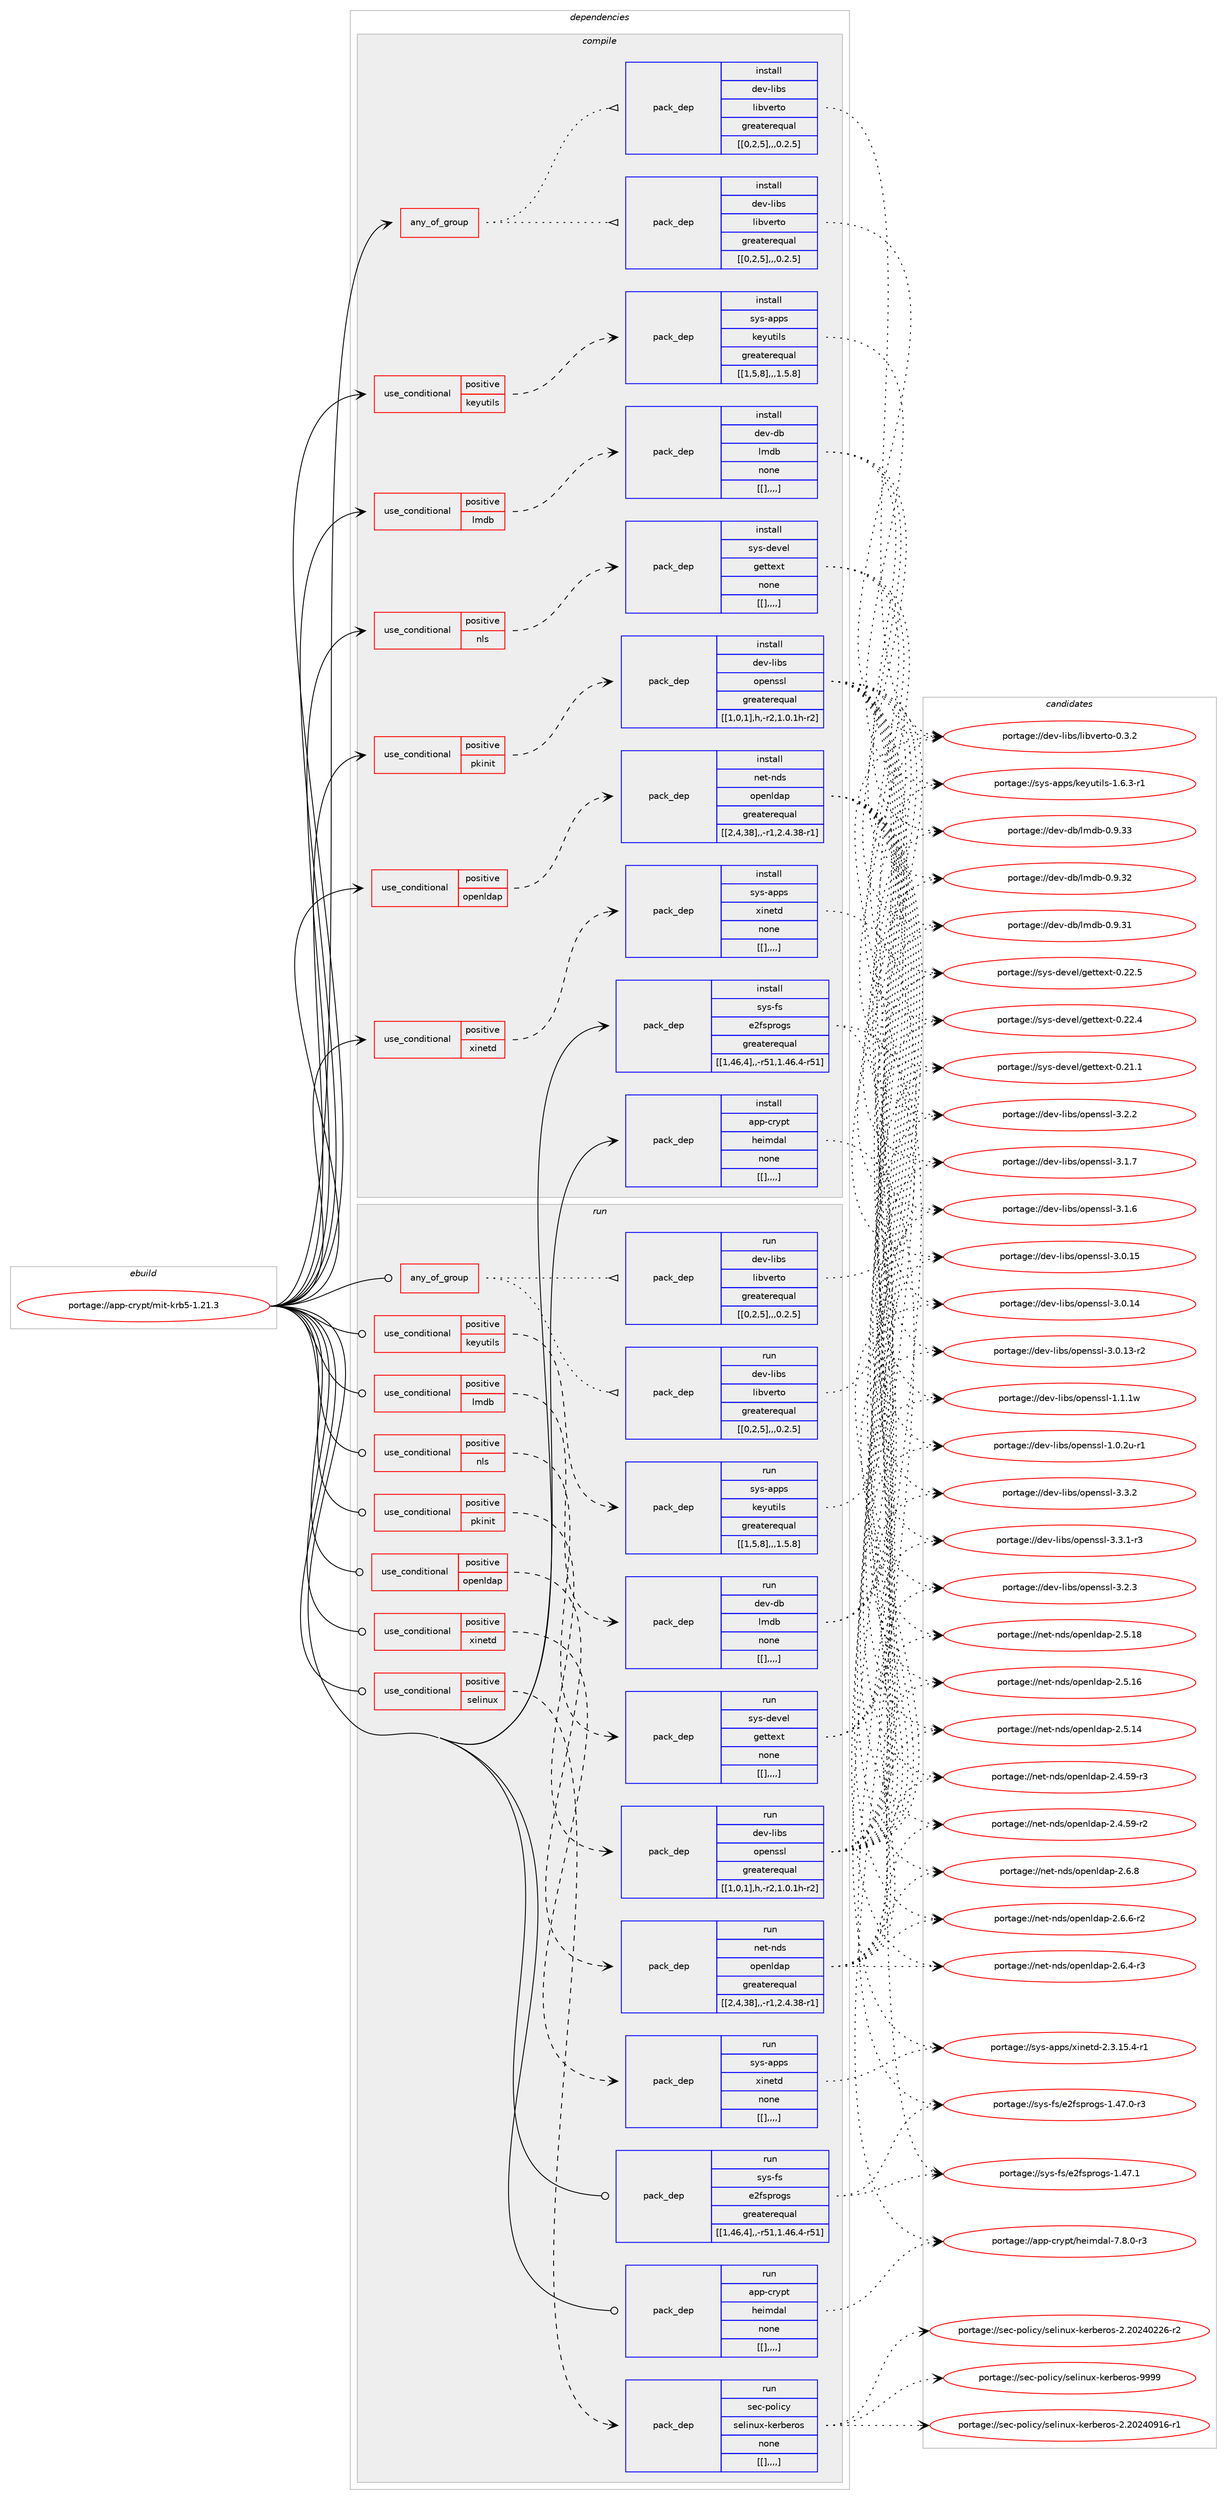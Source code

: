 digraph prolog {

# *************
# Graph options
# *************

newrank=true;
concentrate=true;
compound=true;
graph [rankdir=LR,fontname=Helvetica,fontsize=10,ranksep=1.5];#, ranksep=2.5, nodesep=0.2];
edge  [arrowhead=vee];
node  [fontname=Helvetica,fontsize=10];

# **********
# The ebuild
# **********

subgraph cluster_leftcol {
color=gray;
label=<<i>ebuild</i>>;
id [label="portage://app-crypt/mit-krb5-1.21.3", color=red, width=4, href="../app-crypt/mit-krb5-1.21.3.svg"];
}

# ****************
# The dependencies
# ****************

subgraph cluster_midcol {
color=gray;
label=<<i>dependencies</i>>;
subgraph cluster_compile {
fillcolor="#eeeeee";
style=filled;
label=<<i>compile</i>>;
subgraph any74 {
dependency13563 [label=<<TABLE BORDER="0" CELLBORDER="1" CELLSPACING="0" CELLPADDING="4"><TR><TD CELLPADDING="10">any_of_group</TD></TR></TABLE>>, shape=none, color=red];subgraph pack9752 {
dependency13618 [label=<<TABLE BORDER="0" CELLBORDER="1" CELLSPACING="0" CELLPADDING="4" WIDTH="220"><TR><TD ROWSPAN="6" CELLPADDING="30">pack_dep</TD></TR><TR><TD WIDTH="110">install</TD></TR><TR><TD>dev-libs</TD></TR><TR><TD>libverto</TD></TR><TR><TD>greaterequal</TD></TR><TR><TD>[[0,2,5],,,0.2.5]</TD></TR></TABLE>>, shape=none, color=blue];
}
dependency13563:e -> dependency13618:w [weight=20,style="dotted",arrowhead="oinv"];
subgraph pack9798 {
dependency13658 [label=<<TABLE BORDER="0" CELLBORDER="1" CELLSPACING="0" CELLPADDING="4" WIDTH="220"><TR><TD ROWSPAN="6" CELLPADDING="30">pack_dep</TD></TR><TR><TD WIDTH="110">install</TD></TR><TR><TD>dev-libs</TD></TR><TR><TD>libverto</TD></TR><TR><TD>greaterequal</TD></TR><TR><TD>[[0,2,5],,,0.2.5]</TD></TR></TABLE>>, shape=none, color=blue];
}
dependency13563:e -> dependency13658:w [weight=20,style="dotted",arrowhead="oinv"];
}
id:e -> dependency13563:w [weight=20,style="solid",arrowhead="vee"];
subgraph cond3791 {
dependency13753 [label=<<TABLE BORDER="0" CELLBORDER="1" CELLSPACING="0" CELLPADDING="4"><TR><TD ROWSPAN="3" CELLPADDING="10">use_conditional</TD></TR><TR><TD>positive</TD></TR><TR><TD>keyutils</TD></TR></TABLE>>, shape=none, color=red];
subgraph pack9915 {
dependency13812 [label=<<TABLE BORDER="0" CELLBORDER="1" CELLSPACING="0" CELLPADDING="4" WIDTH="220"><TR><TD ROWSPAN="6" CELLPADDING="30">pack_dep</TD></TR><TR><TD WIDTH="110">install</TD></TR><TR><TD>sys-apps</TD></TR><TR><TD>keyutils</TD></TR><TR><TD>greaterequal</TD></TR><TR><TD>[[1,5,8],,,1.5.8]</TD></TR></TABLE>>, shape=none, color=blue];
}
dependency13753:e -> dependency13812:w [weight=20,style="dashed",arrowhead="vee"];
}
id:e -> dependency13753:w [weight=20,style="solid",arrowhead="vee"];
subgraph cond3812 {
dependency13836 [label=<<TABLE BORDER="0" CELLBORDER="1" CELLSPACING="0" CELLPADDING="4"><TR><TD ROWSPAN="3" CELLPADDING="10">use_conditional</TD></TR><TR><TD>positive</TD></TR><TR><TD>lmdb</TD></TR></TABLE>>, shape=none, color=red];
subgraph pack9960 {
dependency13854 [label=<<TABLE BORDER="0" CELLBORDER="1" CELLSPACING="0" CELLPADDING="4" WIDTH="220"><TR><TD ROWSPAN="6" CELLPADDING="30">pack_dep</TD></TR><TR><TD WIDTH="110">install</TD></TR><TR><TD>dev-db</TD></TR><TR><TD>lmdb</TD></TR><TR><TD>none</TD></TR><TR><TD>[[],,,,]</TD></TR></TABLE>>, shape=none, color=blue];
}
dependency13836:e -> dependency13854:w [weight=20,style="dashed",arrowhead="vee"];
}
id:e -> dependency13836:w [weight=20,style="solid",arrowhead="vee"];
subgraph cond3820 {
dependency13884 [label=<<TABLE BORDER="0" CELLBORDER="1" CELLSPACING="0" CELLPADDING="4"><TR><TD ROWSPAN="3" CELLPADDING="10">use_conditional</TD></TR><TR><TD>positive</TD></TR><TR><TD>nls</TD></TR></TABLE>>, shape=none, color=red];
subgraph pack9996 {
dependency13900 [label=<<TABLE BORDER="0" CELLBORDER="1" CELLSPACING="0" CELLPADDING="4" WIDTH="220"><TR><TD ROWSPAN="6" CELLPADDING="30">pack_dep</TD></TR><TR><TD WIDTH="110">install</TD></TR><TR><TD>sys-devel</TD></TR><TR><TD>gettext</TD></TR><TR><TD>none</TD></TR><TR><TD>[[],,,,]</TD></TR></TABLE>>, shape=none, color=blue];
}
dependency13884:e -> dependency13900:w [weight=20,style="dashed",arrowhead="vee"];
}
id:e -> dependency13884:w [weight=20,style="solid",arrowhead="vee"];
subgraph cond3828 {
dependency13907 [label=<<TABLE BORDER="0" CELLBORDER="1" CELLSPACING="0" CELLPADDING="4"><TR><TD ROWSPAN="3" CELLPADDING="10">use_conditional</TD></TR><TR><TD>positive</TD></TR><TR><TD>openldap</TD></TR></TABLE>>, shape=none, color=red];
subgraph pack10059 {
dependency14015 [label=<<TABLE BORDER="0" CELLBORDER="1" CELLSPACING="0" CELLPADDING="4" WIDTH="220"><TR><TD ROWSPAN="6" CELLPADDING="30">pack_dep</TD></TR><TR><TD WIDTH="110">install</TD></TR><TR><TD>net-nds</TD></TR><TR><TD>openldap</TD></TR><TR><TD>greaterequal</TD></TR><TR><TD>[[2,4,38],,-r1,2.4.38-r1]</TD></TR></TABLE>>, shape=none, color=blue];
}
dependency13907:e -> dependency14015:w [weight=20,style="dashed",arrowhead="vee"];
}
id:e -> dependency13907:w [weight=20,style="solid",arrowhead="vee"];
subgraph cond3866 {
dependency14065 [label=<<TABLE BORDER="0" CELLBORDER="1" CELLSPACING="0" CELLPADDING="4"><TR><TD ROWSPAN="3" CELLPADDING="10">use_conditional</TD></TR><TR><TD>positive</TD></TR><TR><TD>pkinit</TD></TR></TABLE>>, shape=none, color=red];
subgraph pack10128 {
dependency14195 [label=<<TABLE BORDER="0" CELLBORDER="1" CELLSPACING="0" CELLPADDING="4" WIDTH="220"><TR><TD ROWSPAN="6" CELLPADDING="30">pack_dep</TD></TR><TR><TD WIDTH="110">install</TD></TR><TR><TD>dev-libs</TD></TR><TR><TD>openssl</TD></TR><TR><TD>greaterequal</TD></TR><TR><TD>[[1,0,1],h,-r2,1.0.1h-r2]</TD></TR></TABLE>>, shape=none, color=blue];
}
dependency14065:e -> dependency14195:w [weight=20,style="dashed",arrowhead="vee"];
}
id:e -> dependency14065:w [weight=20,style="solid",arrowhead="vee"];
subgraph cond3908 {
dependency14283 [label=<<TABLE BORDER="0" CELLBORDER="1" CELLSPACING="0" CELLPADDING="4"><TR><TD ROWSPAN="3" CELLPADDING="10">use_conditional</TD></TR><TR><TD>positive</TD></TR><TR><TD>xinetd</TD></TR></TABLE>>, shape=none, color=red];
subgraph pack10320 {
dependency14426 [label=<<TABLE BORDER="0" CELLBORDER="1" CELLSPACING="0" CELLPADDING="4" WIDTH="220"><TR><TD ROWSPAN="6" CELLPADDING="30">pack_dep</TD></TR><TR><TD WIDTH="110">install</TD></TR><TR><TD>sys-apps</TD></TR><TR><TD>xinetd</TD></TR><TR><TD>none</TD></TR><TR><TD>[[],,,,]</TD></TR></TABLE>>, shape=none, color=blue];
}
dependency14283:e -> dependency14426:w [weight=20,style="dashed",arrowhead="vee"];
}
id:e -> dependency14283:w [weight=20,style="solid",arrowhead="vee"];
subgraph pack10412 {
dependency14448 [label=<<TABLE BORDER="0" CELLBORDER="1" CELLSPACING="0" CELLPADDING="4" WIDTH="220"><TR><TD ROWSPAN="6" CELLPADDING="30">pack_dep</TD></TR><TR><TD WIDTH="110">install</TD></TR><TR><TD>sys-fs</TD></TR><TR><TD>e2fsprogs</TD></TR><TR><TD>greaterequal</TD></TR><TR><TD>[[1,46,4],,-r51,1.46.4-r51]</TD></TR></TABLE>>, shape=none, color=blue];
}
id:e -> dependency14448:w [weight=20,style="solid",arrowhead="vee"];
subgraph pack10435 {
dependency14483 [label=<<TABLE BORDER="0" CELLBORDER="1" CELLSPACING="0" CELLPADDING="4" WIDTH="220"><TR><TD ROWSPAN="6" CELLPADDING="30">pack_dep</TD></TR><TR><TD WIDTH="110">install</TD></TR><TR><TD>app-crypt</TD></TR><TR><TD>heimdal</TD></TR><TR><TD>none</TD></TR><TR><TD>[[],,,,]</TD></TR></TABLE>>, shape=none, color=blue];
}
id:e -> dependency14483:w [weight=20,style="solid",arrowhead="vee"];
}
subgraph cluster_compileandrun {
fillcolor="#eeeeee";
style=filled;
label=<<i>compile and run</i>>;
}
subgraph cluster_run {
fillcolor="#eeeeee";
style=filled;
label=<<i>run</i>>;
subgraph any86 {
dependency14500 [label=<<TABLE BORDER="0" CELLBORDER="1" CELLSPACING="0" CELLPADDING="4"><TR><TD CELLPADDING="10">any_of_group</TD></TR></TABLE>>, shape=none, color=red];subgraph pack10484 {
dependency14567 [label=<<TABLE BORDER="0" CELLBORDER="1" CELLSPACING="0" CELLPADDING="4" WIDTH="220"><TR><TD ROWSPAN="6" CELLPADDING="30">pack_dep</TD></TR><TR><TD WIDTH="110">run</TD></TR><TR><TD>dev-libs</TD></TR><TR><TD>libverto</TD></TR><TR><TD>greaterequal</TD></TR><TR><TD>[[0,2,5],,,0.2.5]</TD></TR></TABLE>>, shape=none, color=blue];
}
dependency14500:e -> dependency14567:w [weight=20,style="dotted",arrowhead="oinv"];
subgraph pack10522 {
dependency14574 [label=<<TABLE BORDER="0" CELLBORDER="1" CELLSPACING="0" CELLPADDING="4" WIDTH="220"><TR><TD ROWSPAN="6" CELLPADDING="30">pack_dep</TD></TR><TR><TD WIDTH="110">run</TD></TR><TR><TD>dev-libs</TD></TR><TR><TD>libverto</TD></TR><TR><TD>greaterequal</TD></TR><TR><TD>[[0,2,5],,,0.2.5]</TD></TR></TABLE>>, shape=none, color=blue];
}
dependency14500:e -> dependency14574:w [weight=20,style="dotted",arrowhead="oinv"];
}
id:e -> dependency14500:w [weight=20,style="solid",arrowhead="odot"];
subgraph cond3986 {
dependency14639 [label=<<TABLE BORDER="0" CELLBORDER="1" CELLSPACING="0" CELLPADDING="4"><TR><TD ROWSPAN="3" CELLPADDING="10">use_conditional</TD></TR><TR><TD>positive</TD></TR><TR><TD>keyutils</TD></TR></TABLE>>, shape=none, color=red];
subgraph pack10592 {
dependency14698 [label=<<TABLE BORDER="0" CELLBORDER="1" CELLSPACING="0" CELLPADDING="4" WIDTH="220"><TR><TD ROWSPAN="6" CELLPADDING="30">pack_dep</TD></TR><TR><TD WIDTH="110">run</TD></TR><TR><TD>sys-apps</TD></TR><TR><TD>keyutils</TD></TR><TR><TD>greaterequal</TD></TR><TR><TD>[[1,5,8],,,1.5.8]</TD></TR></TABLE>>, shape=none, color=blue];
}
dependency14639:e -> dependency14698:w [weight=20,style="dashed",arrowhead="vee"];
}
id:e -> dependency14639:w [weight=20,style="solid",arrowhead="odot"];
subgraph cond4001 {
dependency14705 [label=<<TABLE BORDER="0" CELLBORDER="1" CELLSPACING="0" CELLPADDING="4"><TR><TD ROWSPAN="3" CELLPADDING="10">use_conditional</TD></TR><TR><TD>positive</TD></TR><TR><TD>lmdb</TD></TR></TABLE>>, shape=none, color=red];
subgraph pack10695 {
dependency14781 [label=<<TABLE BORDER="0" CELLBORDER="1" CELLSPACING="0" CELLPADDING="4" WIDTH="220"><TR><TD ROWSPAN="6" CELLPADDING="30">pack_dep</TD></TR><TR><TD WIDTH="110">run</TD></TR><TR><TD>dev-db</TD></TR><TR><TD>lmdb</TD></TR><TR><TD>none</TD></TR><TR><TD>[[],,,,]</TD></TR></TABLE>>, shape=none, color=blue];
}
dependency14705:e -> dependency14781:w [weight=20,style="dashed",arrowhead="vee"];
}
id:e -> dependency14705:w [weight=20,style="solid",arrowhead="odot"];
subgraph cond4015 {
dependency14824 [label=<<TABLE BORDER="0" CELLBORDER="1" CELLSPACING="0" CELLPADDING="4"><TR><TD ROWSPAN="3" CELLPADDING="10">use_conditional</TD></TR><TR><TD>positive</TD></TR><TR><TD>nls</TD></TR></TABLE>>, shape=none, color=red];
subgraph pack10749 {
dependency14847 [label=<<TABLE BORDER="0" CELLBORDER="1" CELLSPACING="0" CELLPADDING="4" WIDTH="220"><TR><TD ROWSPAN="6" CELLPADDING="30">pack_dep</TD></TR><TR><TD WIDTH="110">run</TD></TR><TR><TD>sys-devel</TD></TR><TR><TD>gettext</TD></TR><TR><TD>none</TD></TR><TR><TD>[[],,,,]</TD></TR></TABLE>>, shape=none, color=blue];
}
dependency14824:e -> dependency14847:w [weight=20,style="dashed",arrowhead="vee"];
}
id:e -> dependency14824:w [weight=20,style="solid",arrowhead="odot"];
subgraph cond4035 {
dependency14914 [label=<<TABLE BORDER="0" CELLBORDER="1" CELLSPACING="0" CELLPADDING="4"><TR><TD ROWSPAN="3" CELLPADDING="10">use_conditional</TD></TR><TR><TD>positive</TD></TR><TR><TD>openldap</TD></TR></TABLE>>, shape=none, color=red];
subgraph pack10804 {
dependency14935 [label=<<TABLE BORDER="0" CELLBORDER="1" CELLSPACING="0" CELLPADDING="4" WIDTH="220"><TR><TD ROWSPAN="6" CELLPADDING="30">pack_dep</TD></TR><TR><TD WIDTH="110">run</TD></TR><TR><TD>net-nds</TD></TR><TR><TD>openldap</TD></TR><TR><TD>greaterequal</TD></TR><TR><TD>[[2,4,38],,-r1,2.4.38-r1]</TD></TR></TABLE>>, shape=none, color=blue];
}
dependency14914:e -> dependency14935:w [weight=20,style="dashed",arrowhead="vee"];
}
id:e -> dependency14914:w [weight=20,style="solid",arrowhead="odot"];
subgraph cond4049 {
dependency14967 [label=<<TABLE BORDER="0" CELLBORDER="1" CELLSPACING="0" CELLPADDING="4"><TR><TD ROWSPAN="3" CELLPADDING="10">use_conditional</TD></TR><TR><TD>positive</TD></TR><TR><TD>pkinit</TD></TR></TABLE>>, shape=none, color=red];
subgraph pack10847 {
dependency14987 [label=<<TABLE BORDER="0" CELLBORDER="1" CELLSPACING="0" CELLPADDING="4" WIDTH="220"><TR><TD ROWSPAN="6" CELLPADDING="30">pack_dep</TD></TR><TR><TD WIDTH="110">run</TD></TR><TR><TD>dev-libs</TD></TR><TR><TD>openssl</TD></TR><TR><TD>greaterequal</TD></TR><TR><TD>[[1,0,1],h,-r2,1.0.1h-r2]</TD></TR></TABLE>>, shape=none, color=blue];
}
dependency14967:e -> dependency14987:w [weight=20,style="dashed",arrowhead="vee"];
}
id:e -> dependency14967:w [weight=20,style="solid",arrowhead="odot"];
subgraph cond4053 {
dependency15007 [label=<<TABLE BORDER="0" CELLBORDER="1" CELLSPACING="0" CELLPADDING="4"><TR><TD ROWSPAN="3" CELLPADDING="10">use_conditional</TD></TR><TR><TD>positive</TD></TR><TR><TD>selinux</TD></TR></TABLE>>, shape=none, color=red];
subgraph pack10908 {
dependency15092 [label=<<TABLE BORDER="0" CELLBORDER="1" CELLSPACING="0" CELLPADDING="4" WIDTH="220"><TR><TD ROWSPAN="6" CELLPADDING="30">pack_dep</TD></TR><TR><TD WIDTH="110">run</TD></TR><TR><TD>sec-policy</TD></TR><TR><TD>selinux-kerberos</TD></TR><TR><TD>none</TD></TR><TR><TD>[[],,,,]</TD></TR></TABLE>>, shape=none, color=blue];
}
dependency15007:e -> dependency15092:w [weight=20,style="dashed",arrowhead="vee"];
}
id:e -> dependency15007:w [weight=20,style="solid",arrowhead="odot"];
subgraph cond4070 {
dependency15121 [label=<<TABLE BORDER="0" CELLBORDER="1" CELLSPACING="0" CELLPADDING="4"><TR><TD ROWSPAN="3" CELLPADDING="10">use_conditional</TD></TR><TR><TD>positive</TD></TR><TR><TD>xinetd</TD></TR></TABLE>>, shape=none, color=red];
subgraph pack10964 {
dependency15124 [label=<<TABLE BORDER="0" CELLBORDER="1" CELLSPACING="0" CELLPADDING="4" WIDTH="220"><TR><TD ROWSPAN="6" CELLPADDING="30">pack_dep</TD></TR><TR><TD WIDTH="110">run</TD></TR><TR><TD>sys-apps</TD></TR><TR><TD>xinetd</TD></TR><TR><TD>none</TD></TR><TR><TD>[[],,,,]</TD></TR></TABLE>>, shape=none, color=blue];
}
dependency15121:e -> dependency15124:w [weight=20,style="dashed",arrowhead="vee"];
}
id:e -> dependency15121:w [weight=20,style="solid",arrowhead="odot"];
subgraph pack10967 {
dependency15130 [label=<<TABLE BORDER="0" CELLBORDER="1" CELLSPACING="0" CELLPADDING="4" WIDTH="220"><TR><TD ROWSPAN="6" CELLPADDING="30">pack_dep</TD></TR><TR><TD WIDTH="110">run</TD></TR><TR><TD>sys-fs</TD></TR><TR><TD>e2fsprogs</TD></TR><TR><TD>greaterequal</TD></TR><TR><TD>[[1,46,4],,-r51,1.46.4-r51]</TD></TR></TABLE>>, shape=none, color=blue];
}
id:e -> dependency15130:w [weight=20,style="solid",arrowhead="odot"];
subgraph pack10979 {
dependency15151 [label=<<TABLE BORDER="0" CELLBORDER="1" CELLSPACING="0" CELLPADDING="4" WIDTH="220"><TR><TD ROWSPAN="6" CELLPADDING="30">pack_dep</TD></TR><TR><TD WIDTH="110">run</TD></TR><TR><TD>app-crypt</TD></TR><TR><TD>heimdal</TD></TR><TR><TD>none</TD></TR><TR><TD>[[],,,,]</TD></TR></TABLE>>, shape=none, color=blue];
}
id:e -> dependency15151:w [weight=20,style="solid",arrowhead="odot"];
}
}

# **************
# The candidates
# **************

subgraph cluster_choices {
rank=same;
color=gray;
label=<<i>candidates</i>>;

subgraph choice10464 {
color=black;
nodesep=1;
choice10010111845108105981154710810598118101114116111454846514650 [label="portage://dev-libs/libverto-0.3.2", color=red, width=4,href="../dev-libs/libverto-0.3.2.svg"];
dependency13618:e -> choice10010111845108105981154710810598118101114116111454846514650:w [style=dotted,weight="100"];
}
subgraph choice10466 {
color=black;
nodesep=1;
choice10010111845108105981154710810598118101114116111454846514650 [label="portage://dev-libs/libverto-0.3.2", color=red, width=4,href="../dev-libs/libverto-0.3.2.svg"];
dependency13658:e -> choice10010111845108105981154710810598118101114116111454846514650:w [style=dotted,weight="100"];
}
subgraph choice10467 {
color=black;
nodesep=1;
choice1151211154597112112115471071011211171161051081154549465446514511449 [label="portage://sys-apps/keyutils-1.6.3-r1", color=red, width=4,href="../sys-apps/keyutils-1.6.3-r1.svg"];
dependency13812:e -> choice1151211154597112112115471071011211171161051081154549465446514511449:w [style=dotted,weight="100"];
}
subgraph choice10468 {
color=black;
nodesep=1;
choice1001011184510098471081091009845484657465151 [label="portage://dev-db/lmdb-0.9.33", color=red, width=4,href="../dev-db/lmdb-0.9.33.svg"];
choice1001011184510098471081091009845484657465150 [label="portage://dev-db/lmdb-0.9.32", color=red, width=4,href="../dev-db/lmdb-0.9.32.svg"];
choice1001011184510098471081091009845484657465149 [label="portage://dev-db/lmdb-0.9.31", color=red, width=4,href="../dev-db/lmdb-0.9.31.svg"];
dependency13854:e -> choice1001011184510098471081091009845484657465151:w [style=dotted,weight="100"];
dependency13854:e -> choice1001011184510098471081091009845484657465150:w [style=dotted,weight="100"];
dependency13854:e -> choice1001011184510098471081091009845484657465149:w [style=dotted,weight="100"];
}
subgraph choice10489 {
color=black;
nodesep=1;
choice115121115451001011181011084710310111611610112011645484650504653 [label="portage://sys-devel/gettext-0.22.5", color=red, width=4,href="../sys-devel/gettext-0.22.5.svg"];
choice115121115451001011181011084710310111611610112011645484650504652 [label="portage://sys-devel/gettext-0.22.4", color=red, width=4,href="../sys-devel/gettext-0.22.4.svg"];
choice115121115451001011181011084710310111611610112011645484650494649 [label="portage://sys-devel/gettext-0.21.1", color=red, width=4,href="../sys-devel/gettext-0.21.1.svg"];
dependency13900:e -> choice115121115451001011181011084710310111611610112011645484650504653:w [style=dotted,weight="100"];
dependency13900:e -> choice115121115451001011181011084710310111611610112011645484650504652:w [style=dotted,weight="100"];
dependency13900:e -> choice115121115451001011181011084710310111611610112011645484650494649:w [style=dotted,weight="100"];
}
subgraph choice10492 {
color=black;
nodesep=1;
choice110101116451101001154711111210111010810097112455046544656 [label="portage://net-nds/openldap-2.6.8", color=red, width=4,href="../net-nds/openldap-2.6.8.svg"];
choice1101011164511010011547111112101110108100971124550465446544511450 [label="portage://net-nds/openldap-2.6.6-r2", color=red, width=4,href="../net-nds/openldap-2.6.6-r2.svg"];
choice1101011164511010011547111112101110108100971124550465446524511451 [label="portage://net-nds/openldap-2.6.4-r3", color=red, width=4,href="../net-nds/openldap-2.6.4-r3.svg"];
choice11010111645110100115471111121011101081009711245504653464956 [label="portage://net-nds/openldap-2.5.18", color=red, width=4,href="../net-nds/openldap-2.5.18.svg"];
choice11010111645110100115471111121011101081009711245504653464954 [label="portage://net-nds/openldap-2.5.16", color=red, width=4,href="../net-nds/openldap-2.5.16.svg"];
choice11010111645110100115471111121011101081009711245504653464952 [label="portage://net-nds/openldap-2.5.14", color=red, width=4,href="../net-nds/openldap-2.5.14.svg"];
choice110101116451101001154711111210111010810097112455046524653574511451 [label="portage://net-nds/openldap-2.4.59-r3", color=red, width=4,href="../net-nds/openldap-2.4.59-r3.svg"];
choice110101116451101001154711111210111010810097112455046524653574511450 [label="portage://net-nds/openldap-2.4.59-r2", color=red, width=4,href="../net-nds/openldap-2.4.59-r2.svg"];
dependency14015:e -> choice110101116451101001154711111210111010810097112455046544656:w [style=dotted,weight="100"];
dependency14015:e -> choice1101011164511010011547111112101110108100971124550465446544511450:w [style=dotted,weight="100"];
dependency14015:e -> choice1101011164511010011547111112101110108100971124550465446524511451:w [style=dotted,weight="100"];
dependency14015:e -> choice11010111645110100115471111121011101081009711245504653464956:w [style=dotted,weight="100"];
dependency14015:e -> choice11010111645110100115471111121011101081009711245504653464954:w [style=dotted,weight="100"];
dependency14015:e -> choice11010111645110100115471111121011101081009711245504653464952:w [style=dotted,weight="100"];
dependency14015:e -> choice110101116451101001154711111210111010810097112455046524653574511451:w [style=dotted,weight="100"];
dependency14015:e -> choice110101116451101001154711111210111010810097112455046524653574511450:w [style=dotted,weight="100"];
}
subgraph choice10498 {
color=black;
nodesep=1;
choice100101118451081059811547111112101110115115108455146514650 [label="portage://dev-libs/openssl-3.3.2", color=red, width=4,href="../dev-libs/openssl-3.3.2.svg"];
choice1001011184510810598115471111121011101151151084551465146494511451 [label="portage://dev-libs/openssl-3.3.1-r3", color=red, width=4,href="../dev-libs/openssl-3.3.1-r3.svg"];
choice100101118451081059811547111112101110115115108455146504651 [label="portage://dev-libs/openssl-3.2.3", color=red, width=4,href="../dev-libs/openssl-3.2.3.svg"];
choice100101118451081059811547111112101110115115108455146504650 [label="portage://dev-libs/openssl-3.2.2", color=red, width=4,href="../dev-libs/openssl-3.2.2.svg"];
choice100101118451081059811547111112101110115115108455146494655 [label="portage://dev-libs/openssl-3.1.7", color=red, width=4,href="../dev-libs/openssl-3.1.7.svg"];
choice100101118451081059811547111112101110115115108455146494654 [label="portage://dev-libs/openssl-3.1.6", color=red, width=4,href="../dev-libs/openssl-3.1.6.svg"];
choice10010111845108105981154711111210111011511510845514648464953 [label="portage://dev-libs/openssl-3.0.15", color=red, width=4,href="../dev-libs/openssl-3.0.15.svg"];
choice10010111845108105981154711111210111011511510845514648464952 [label="portage://dev-libs/openssl-3.0.14", color=red, width=4,href="../dev-libs/openssl-3.0.14.svg"];
choice100101118451081059811547111112101110115115108455146484649514511450 [label="portage://dev-libs/openssl-3.0.13-r2", color=red, width=4,href="../dev-libs/openssl-3.0.13-r2.svg"];
choice100101118451081059811547111112101110115115108454946494649119 [label="portage://dev-libs/openssl-1.1.1w", color=red, width=4,href="../dev-libs/openssl-1.1.1w.svg"];
choice1001011184510810598115471111121011101151151084549464846501174511449 [label="portage://dev-libs/openssl-1.0.2u-r1", color=red, width=4,href="../dev-libs/openssl-1.0.2u-r1.svg"];
dependency14195:e -> choice100101118451081059811547111112101110115115108455146514650:w [style=dotted,weight="100"];
dependency14195:e -> choice1001011184510810598115471111121011101151151084551465146494511451:w [style=dotted,weight="100"];
dependency14195:e -> choice100101118451081059811547111112101110115115108455146504651:w [style=dotted,weight="100"];
dependency14195:e -> choice100101118451081059811547111112101110115115108455146504650:w [style=dotted,weight="100"];
dependency14195:e -> choice100101118451081059811547111112101110115115108455146494655:w [style=dotted,weight="100"];
dependency14195:e -> choice100101118451081059811547111112101110115115108455146494654:w [style=dotted,weight="100"];
dependency14195:e -> choice10010111845108105981154711111210111011511510845514648464953:w [style=dotted,weight="100"];
dependency14195:e -> choice10010111845108105981154711111210111011511510845514648464952:w [style=dotted,weight="100"];
dependency14195:e -> choice100101118451081059811547111112101110115115108455146484649514511450:w [style=dotted,weight="100"];
dependency14195:e -> choice100101118451081059811547111112101110115115108454946494649119:w [style=dotted,weight="100"];
dependency14195:e -> choice1001011184510810598115471111121011101151151084549464846501174511449:w [style=dotted,weight="100"];
}
subgraph choice10585 {
color=black;
nodesep=1;
choice1151211154597112112115471201051101011161004550465146495346524511449 [label="portage://sys-apps/xinetd-2.3.15.4-r1", color=red, width=4,href="../sys-apps/xinetd-2.3.15.4-r1.svg"];
dependency14426:e -> choice1151211154597112112115471201051101011161004550465146495346524511449:w [style=dotted,weight="100"];
}
subgraph choice10676 {
color=black;
nodesep=1;
choice11512111545102115471015010211511211411110311545494652554649 [label="portage://sys-fs/e2fsprogs-1.47.1", color=red, width=4,href="../sys-fs/e2fsprogs-1.47.1.svg"];
choice115121115451021154710150102115112114111103115454946525546484511451 [label="portage://sys-fs/e2fsprogs-1.47.0-r3", color=red, width=4,href="../sys-fs/e2fsprogs-1.47.0-r3.svg"];
dependency14448:e -> choice11512111545102115471015010211511211411110311545494652554649:w [style=dotted,weight="100"];
dependency14448:e -> choice115121115451021154710150102115112114111103115454946525546484511451:w [style=dotted,weight="100"];
}
subgraph choice10680 {
color=black;
nodesep=1;
choice97112112459911412111211647104101105109100971084555465646484511451 [label="portage://app-crypt/heimdal-7.8.0-r3", color=red, width=4,href="../app-crypt/heimdal-7.8.0-r3.svg"];
dependency14483:e -> choice97112112459911412111211647104101105109100971084555465646484511451:w [style=dotted,weight="100"];
}
subgraph choice10745 {
color=black;
nodesep=1;
choice10010111845108105981154710810598118101114116111454846514650 [label="portage://dev-libs/libverto-0.3.2", color=red, width=4,href="../dev-libs/libverto-0.3.2.svg"];
dependency14567:e -> choice10010111845108105981154710810598118101114116111454846514650:w [style=dotted,weight="100"];
}
subgraph choice10775 {
color=black;
nodesep=1;
choice10010111845108105981154710810598118101114116111454846514650 [label="portage://dev-libs/libverto-0.3.2", color=red, width=4,href="../dev-libs/libverto-0.3.2.svg"];
dependency14574:e -> choice10010111845108105981154710810598118101114116111454846514650:w [style=dotted,weight="100"];
}
subgraph choice10782 {
color=black;
nodesep=1;
choice1151211154597112112115471071011211171161051081154549465446514511449 [label="portage://sys-apps/keyutils-1.6.3-r1", color=red, width=4,href="../sys-apps/keyutils-1.6.3-r1.svg"];
dependency14698:e -> choice1151211154597112112115471071011211171161051081154549465446514511449:w [style=dotted,weight="100"];
}
subgraph choice10786 {
color=black;
nodesep=1;
choice1001011184510098471081091009845484657465151 [label="portage://dev-db/lmdb-0.9.33", color=red, width=4,href="../dev-db/lmdb-0.9.33.svg"];
choice1001011184510098471081091009845484657465150 [label="portage://dev-db/lmdb-0.9.32", color=red, width=4,href="../dev-db/lmdb-0.9.32.svg"];
choice1001011184510098471081091009845484657465149 [label="portage://dev-db/lmdb-0.9.31", color=red, width=4,href="../dev-db/lmdb-0.9.31.svg"];
dependency14781:e -> choice1001011184510098471081091009845484657465151:w [style=dotted,weight="100"];
dependency14781:e -> choice1001011184510098471081091009845484657465150:w [style=dotted,weight="100"];
dependency14781:e -> choice1001011184510098471081091009845484657465149:w [style=dotted,weight="100"];
}
subgraph choice10794 {
color=black;
nodesep=1;
choice115121115451001011181011084710310111611610112011645484650504653 [label="portage://sys-devel/gettext-0.22.5", color=red, width=4,href="../sys-devel/gettext-0.22.5.svg"];
choice115121115451001011181011084710310111611610112011645484650504652 [label="portage://sys-devel/gettext-0.22.4", color=red, width=4,href="../sys-devel/gettext-0.22.4.svg"];
choice115121115451001011181011084710310111611610112011645484650494649 [label="portage://sys-devel/gettext-0.21.1", color=red, width=4,href="../sys-devel/gettext-0.21.1.svg"];
dependency14847:e -> choice115121115451001011181011084710310111611610112011645484650504653:w [style=dotted,weight="100"];
dependency14847:e -> choice115121115451001011181011084710310111611610112011645484650504652:w [style=dotted,weight="100"];
dependency14847:e -> choice115121115451001011181011084710310111611610112011645484650494649:w [style=dotted,weight="100"];
}
subgraph choice10802 {
color=black;
nodesep=1;
choice110101116451101001154711111210111010810097112455046544656 [label="portage://net-nds/openldap-2.6.8", color=red, width=4,href="../net-nds/openldap-2.6.8.svg"];
choice1101011164511010011547111112101110108100971124550465446544511450 [label="portage://net-nds/openldap-2.6.6-r2", color=red, width=4,href="../net-nds/openldap-2.6.6-r2.svg"];
choice1101011164511010011547111112101110108100971124550465446524511451 [label="portage://net-nds/openldap-2.6.4-r3", color=red, width=4,href="../net-nds/openldap-2.6.4-r3.svg"];
choice11010111645110100115471111121011101081009711245504653464956 [label="portage://net-nds/openldap-2.5.18", color=red, width=4,href="../net-nds/openldap-2.5.18.svg"];
choice11010111645110100115471111121011101081009711245504653464954 [label="portage://net-nds/openldap-2.5.16", color=red, width=4,href="../net-nds/openldap-2.5.16.svg"];
choice11010111645110100115471111121011101081009711245504653464952 [label="portage://net-nds/openldap-2.5.14", color=red, width=4,href="../net-nds/openldap-2.5.14.svg"];
choice110101116451101001154711111210111010810097112455046524653574511451 [label="portage://net-nds/openldap-2.4.59-r3", color=red, width=4,href="../net-nds/openldap-2.4.59-r3.svg"];
choice110101116451101001154711111210111010810097112455046524653574511450 [label="portage://net-nds/openldap-2.4.59-r2", color=red, width=4,href="../net-nds/openldap-2.4.59-r2.svg"];
dependency14935:e -> choice110101116451101001154711111210111010810097112455046544656:w [style=dotted,weight="100"];
dependency14935:e -> choice1101011164511010011547111112101110108100971124550465446544511450:w [style=dotted,weight="100"];
dependency14935:e -> choice1101011164511010011547111112101110108100971124550465446524511451:w [style=dotted,weight="100"];
dependency14935:e -> choice11010111645110100115471111121011101081009711245504653464956:w [style=dotted,weight="100"];
dependency14935:e -> choice11010111645110100115471111121011101081009711245504653464954:w [style=dotted,weight="100"];
dependency14935:e -> choice11010111645110100115471111121011101081009711245504653464952:w [style=dotted,weight="100"];
dependency14935:e -> choice110101116451101001154711111210111010810097112455046524653574511451:w [style=dotted,weight="100"];
dependency14935:e -> choice110101116451101001154711111210111010810097112455046524653574511450:w [style=dotted,weight="100"];
}
subgraph choice10818 {
color=black;
nodesep=1;
choice100101118451081059811547111112101110115115108455146514650 [label="portage://dev-libs/openssl-3.3.2", color=red, width=4,href="../dev-libs/openssl-3.3.2.svg"];
choice1001011184510810598115471111121011101151151084551465146494511451 [label="portage://dev-libs/openssl-3.3.1-r3", color=red, width=4,href="../dev-libs/openssl-3.3.1-r3.svg"];
choice100101118451081059811547111112101110115115108455146504651 [label="portage://dev-libs/openssl-3.2.3", color=red, width=4,href="../dev-libs/openssl-3.2.3.svg"];
choice100101118451081059811547111112101110115115108455146504650 [label="portage://dev-libs/openssl-3.2.2", color=red, width=4,href="../dev-libs/openssl-3.2.2.svg"];
choice100101118451081059811547111112101110115115108455146494655 [label="portage://dev-libs/openssl-3.1.7", color=red, width=4,href="../dev-libs/openssl-3.1.7.svg"];
choice100101118451081059811547111112101110115115108455146494654 [label="portage://dev-libs/openssl-3.1.6", color=red, width=4,href="../dev-libs/openssl-3.1.6.svg"];
choice10010111845108105981154711111210111011511510845514648464953 [label="portage://dev-libs/openssl-3.0.15", color=red, width=4,href="../dev-libs/openssl-3.0.15.svg"];
choice10010111845108105981154711111210111011511510845514648464952 [label="portage://dev-libs/openssl-3.0.14", color=red, width=4,href="../dev-libs/openssl-3.0.14.svg"];
choice100101118451081059811547111112101110115115108455146484649514511450 [label="portage://dev-libs/openssl-3.0.13-r2", color=red, width=4,href="../dev-libs/openssl-3.0.13-r2.svg"];
choice100101118451081059811547111112101110115115108454946494649119 [label="portage://dev-libs/openssl-1.1.1w", color=red, width=4,href="../dev-libs/openssl-1.1.1w.svg"];
choice1001011184510810598115471111121011101151151084549464846501174511449 [label="portage://dev-libs/openssl-1.0.2u-r1", color=red, width=4,href="../dev-libs/openssl-1.0.2u-r1.svg"];
dependency14987:e -> choice100101118451081059811547111112101110115115108455146514650:w [style=dotted,weight="100"];
dependency14987:e -> choice1001011184510810598115471111121011101151151084551465146494511451:w [style=dotted,weight="100"];
dependency14987:e -> choice100101118451081059811547111112101110115115108455146504651:w [style=dotted,weight="100"];
dependency14987:e -> choice100101118451081059811547111112101110115115108455146504650:w [style=dotted,weight="100"];
dependency14987:e -> choice100101118451081059811547111112101110115115108455146494655:w [style=dotted,weight="100"];
dependency14987:e -> choice100101118451081059811547111112101110115115108455146494654:w [style=dotted,weight="100"];
dependency14987:e -> choice10010111845108105981154711111210111011511510845514648464953:w [style=dotted,weight="100"];
dependency14987:e -> choice10010111845108105981154711111210111011511510845514648464952:w [style=dotted,weight="100"];
dependency14987:e -> choice100101118451081059811547111112101110115115108455146484649514511450:w [style=dotted,weight="100"];
dependency14987:e -> choice100101118451081059811547111112101110115115108454946494649119:w [style=dotted,weight="100"];
dependency14987:e -> choice1001011184510810598115471111121011101151151084549464846501174511449:w [style=dotted,weight="100"];
}
subgraph choice10864 {
color=black;
nodesep=1;
choice1151019945112111108105991214711510110810511011712045107101114981011141111154557575757 [label="portage://sec-policy/selinux-kerberos-9999", color=red, width=4,href="../sec-policy/selinux-kerberos-9999.svg"];
choice11510199451121111081059912147115101108105110117120451071011149810111411111545504650485052485749544511449 [label="portage://sec-policy/selinux-kerberos-2.20240916-r1", color=red, width=4,href="../sec-policy/selinux-kerberos-2.20240916-r1.svg"];
choice11510199451121111081059912147115101108105110117120451071011149810111411111545504650485052485050544511450 [label="portage://sec-policy/selinux-kerberos-2.20240226-r2", color=red, width=4,href="../sec-policy/selinux-kerberos-2.20240226-r2.svg"];
dependency15092:e -> choice1151019945112111108105991214711510110810511011712045107101114981011141111154557575757:w [style=dotted,weight="100"];
dependency15092:e -> choice11510199451121111081059912147115101108105110117120451071011149810111411111545504650485052485749544511449:w [style=dotted,weight="100"];
dependency15092:e -> choice11510199451121111081059912147115101108105110117120451071011149810111411111545504650485052485050544511450:w [style=dotted,weight="100"];
}
subgraph choice10870 {
color=black;
nodesep=1;
choice1151211154597112112115471201051101011161004550465146495346524511449 [label="portage://sys-apps/xinetd-2.3.15.4-r1", color=red, width=4,href="../sys-apps/xinetd-2.3.15.4-r1.svg"];
dependency15124:e -> choice1151211154597112112115471201051101011161004550465146495346524511449:w [style=dotted,weight="100"];
}
subgraph choice10877 {
color=black;
nodesep=1;
choice11512111545102115471015010211511211411110311545494652554649 [label="portage://sys-fs/e2fsprogs-1.47.1", color=red, width=4,href="../sys-fs/e2fsprogs-1.47.1.svg"];
choice115121115451021154710150102115112114111103115454946525546484511451 [label="portage://sys-fs/e2fsprogs-1.47.0-r3", color=red, width=4,href="../sys-fs/e2fsprogs-1.47.0-r3.svg"];
dependency15130:e -> choice11512111545102115471015010211511211411110311545494652554649:w [style=dotted,weight="100"];
dependency15130:e -> choice115121115451021154710150102115112114111103115454946525546484511451:w [style=dotted,weight="100"];
}
subgraph choice10892 {
color=black;
nodesep=1;
choice97112112459911412111211647104101105109100971084555465646484511451 [label="portage://app-crypt/heimdal-7.8.0-r3", color=red, width=4,href="../app-crypt/heimdal-7.8.0-r3.svg"];
dependency15151:e -> choice97112112459911412111211647104101105109100971084555465646484511451:w [style=dotted,weight="100"];
}
}

}
